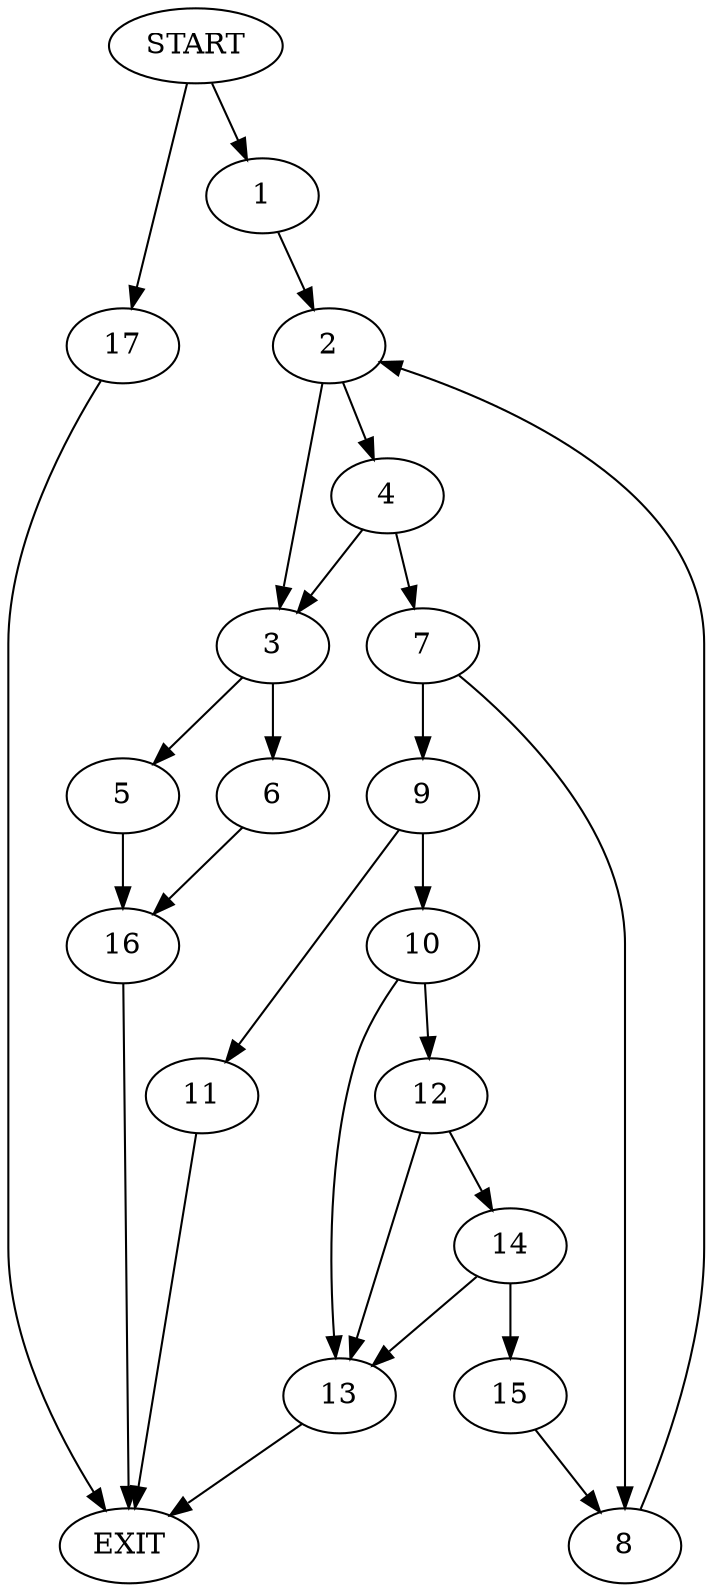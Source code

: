 digraph {
0 [label="START"]
18 [label="EXIT"]
0 -> 1
1 -> 2
2 -> 3
2 -> 4
3 -> 5
3 -> 6
4 -> 3
4 -> 7
7 -> 8
7 -> 9
8 -> 2
9 -> 10
9 -> 11
10 -> 12
10 -> 13
11 -> 18
12 -> 14
12 -> 13
13 -> 18
14 -> 15
14 -> 13
15 -> 8
6 -> 16
5 -> 16
16 -> 18
0 -> 17
17 -> 18
}

